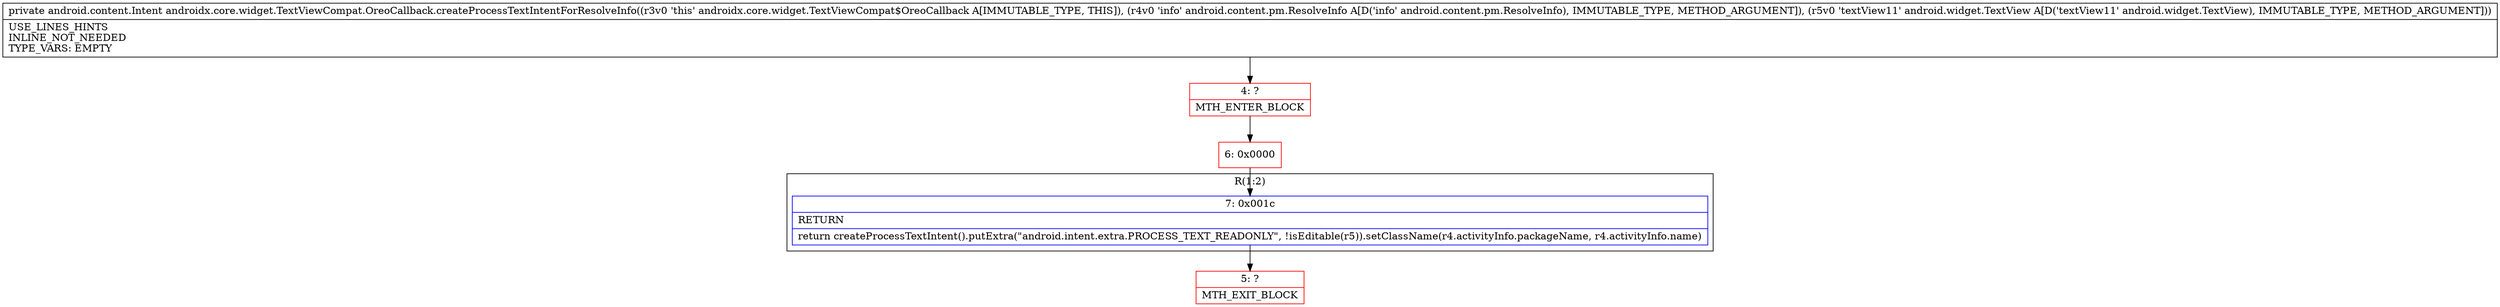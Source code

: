 digraph "CFG forandroidx.core.widget.TextViewCompat.OreoCallback.createProcessTextIntentForResolveInfo(Landroid\/content\/pm\/ResolveInfo;Landroid\/widget\/TextView;)Landroid\/content\/Intent;" {
subgraph cluster_Region_2060902999 {
label = "R(1:2)";
node [shape=record,color=blue];
Node_7 [shape=record,label="{7\:\ 0x001c|RETURN\l|return createProcessTextIntent().putExtra(\"android.intent.extra.PROCESS_TEXT_READONLY\", !isEditable(r5)).setClassName(r4.activityInfo.packageName, r4.activityInfo.name)\l}"];
}
Node_4 [shape=record,color=red,label="{4\:\ ?|MTH_ENTER_BLOCK\l}"];
Node_6 [shape=record,color=red,label="{6\:\ 0x0000}"];
Node_5 [shape=record,color=red,label="{5\:\ ?|MTH_EXIT_BLOCK\l}"];
MethodNode[shape=record,label="{private android.content.Intent androidx.core.widget.TextViewCompat.OreoCallback.createProcessTextIntentForResolveInfo((r3v0 'this' androidx.core.widget.TextViewCompat$OreoCallback A[IMMUTABLE_TYPE, THIS]), (r4v0 'info' android.content.pm.ResolveInfo A[D('info' android.content.pm.ResolveInfo), IMMUTABLE_TYPE, METHOD_ARGUMENT]), (r5v0 'textView11' android.widget.TextView A[D('textView11' android.widget.TextView), IMMUTABLE_TYPE, METHOD_ARGUMENT]))  | USE_LINES_HINTS\lINLINE_NOT_NEEDED\lTYPE_VARS: EMPTY\l}"];
MethodNode -> Node_4;Node_7 -> Node_5;
Node_4 -> Node_6;
Node_6 -> Node_7;
}

